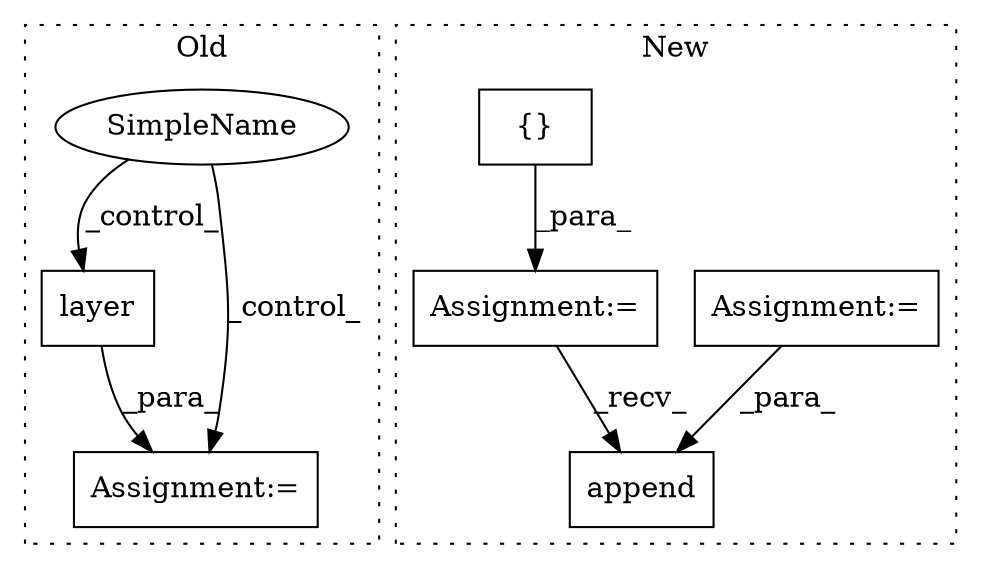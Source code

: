 digraph G {
subgraph cluster0 {
1 [label="layer" a="32" s="40837,40855" l="6,1" shape="box"];
3 [label="Assignment:=" a="7" s="40836" l="1" shape="box"];
4 [label="SimpleName" a="42" s="" l="" shape="ellipse"];
label = "Old";
style="dotted";
}
subgraph cluster1 {
2 [label="append" a="32" s="39672,39712" l="7,1" shape="box"];
5 [label="Assignment:=" a="7" s="39514" l="1" shape="box"];
6 [label="{}" a="4" s="39265" l="2" shape="box"];
7 [label="Assignment:=" a="7" s="39251" l="1" shape="box"];
label = "New";
style="dotted";
}
1 -> 3 [label="_para_"];
4 -> 3 [label="_control_"];
4 -> 1 [label="_control_"];
5 -> 2 [label="_para_"];
6 -> 7 [label="_para_"];
7 -> 2 [label="_recv_"];
}